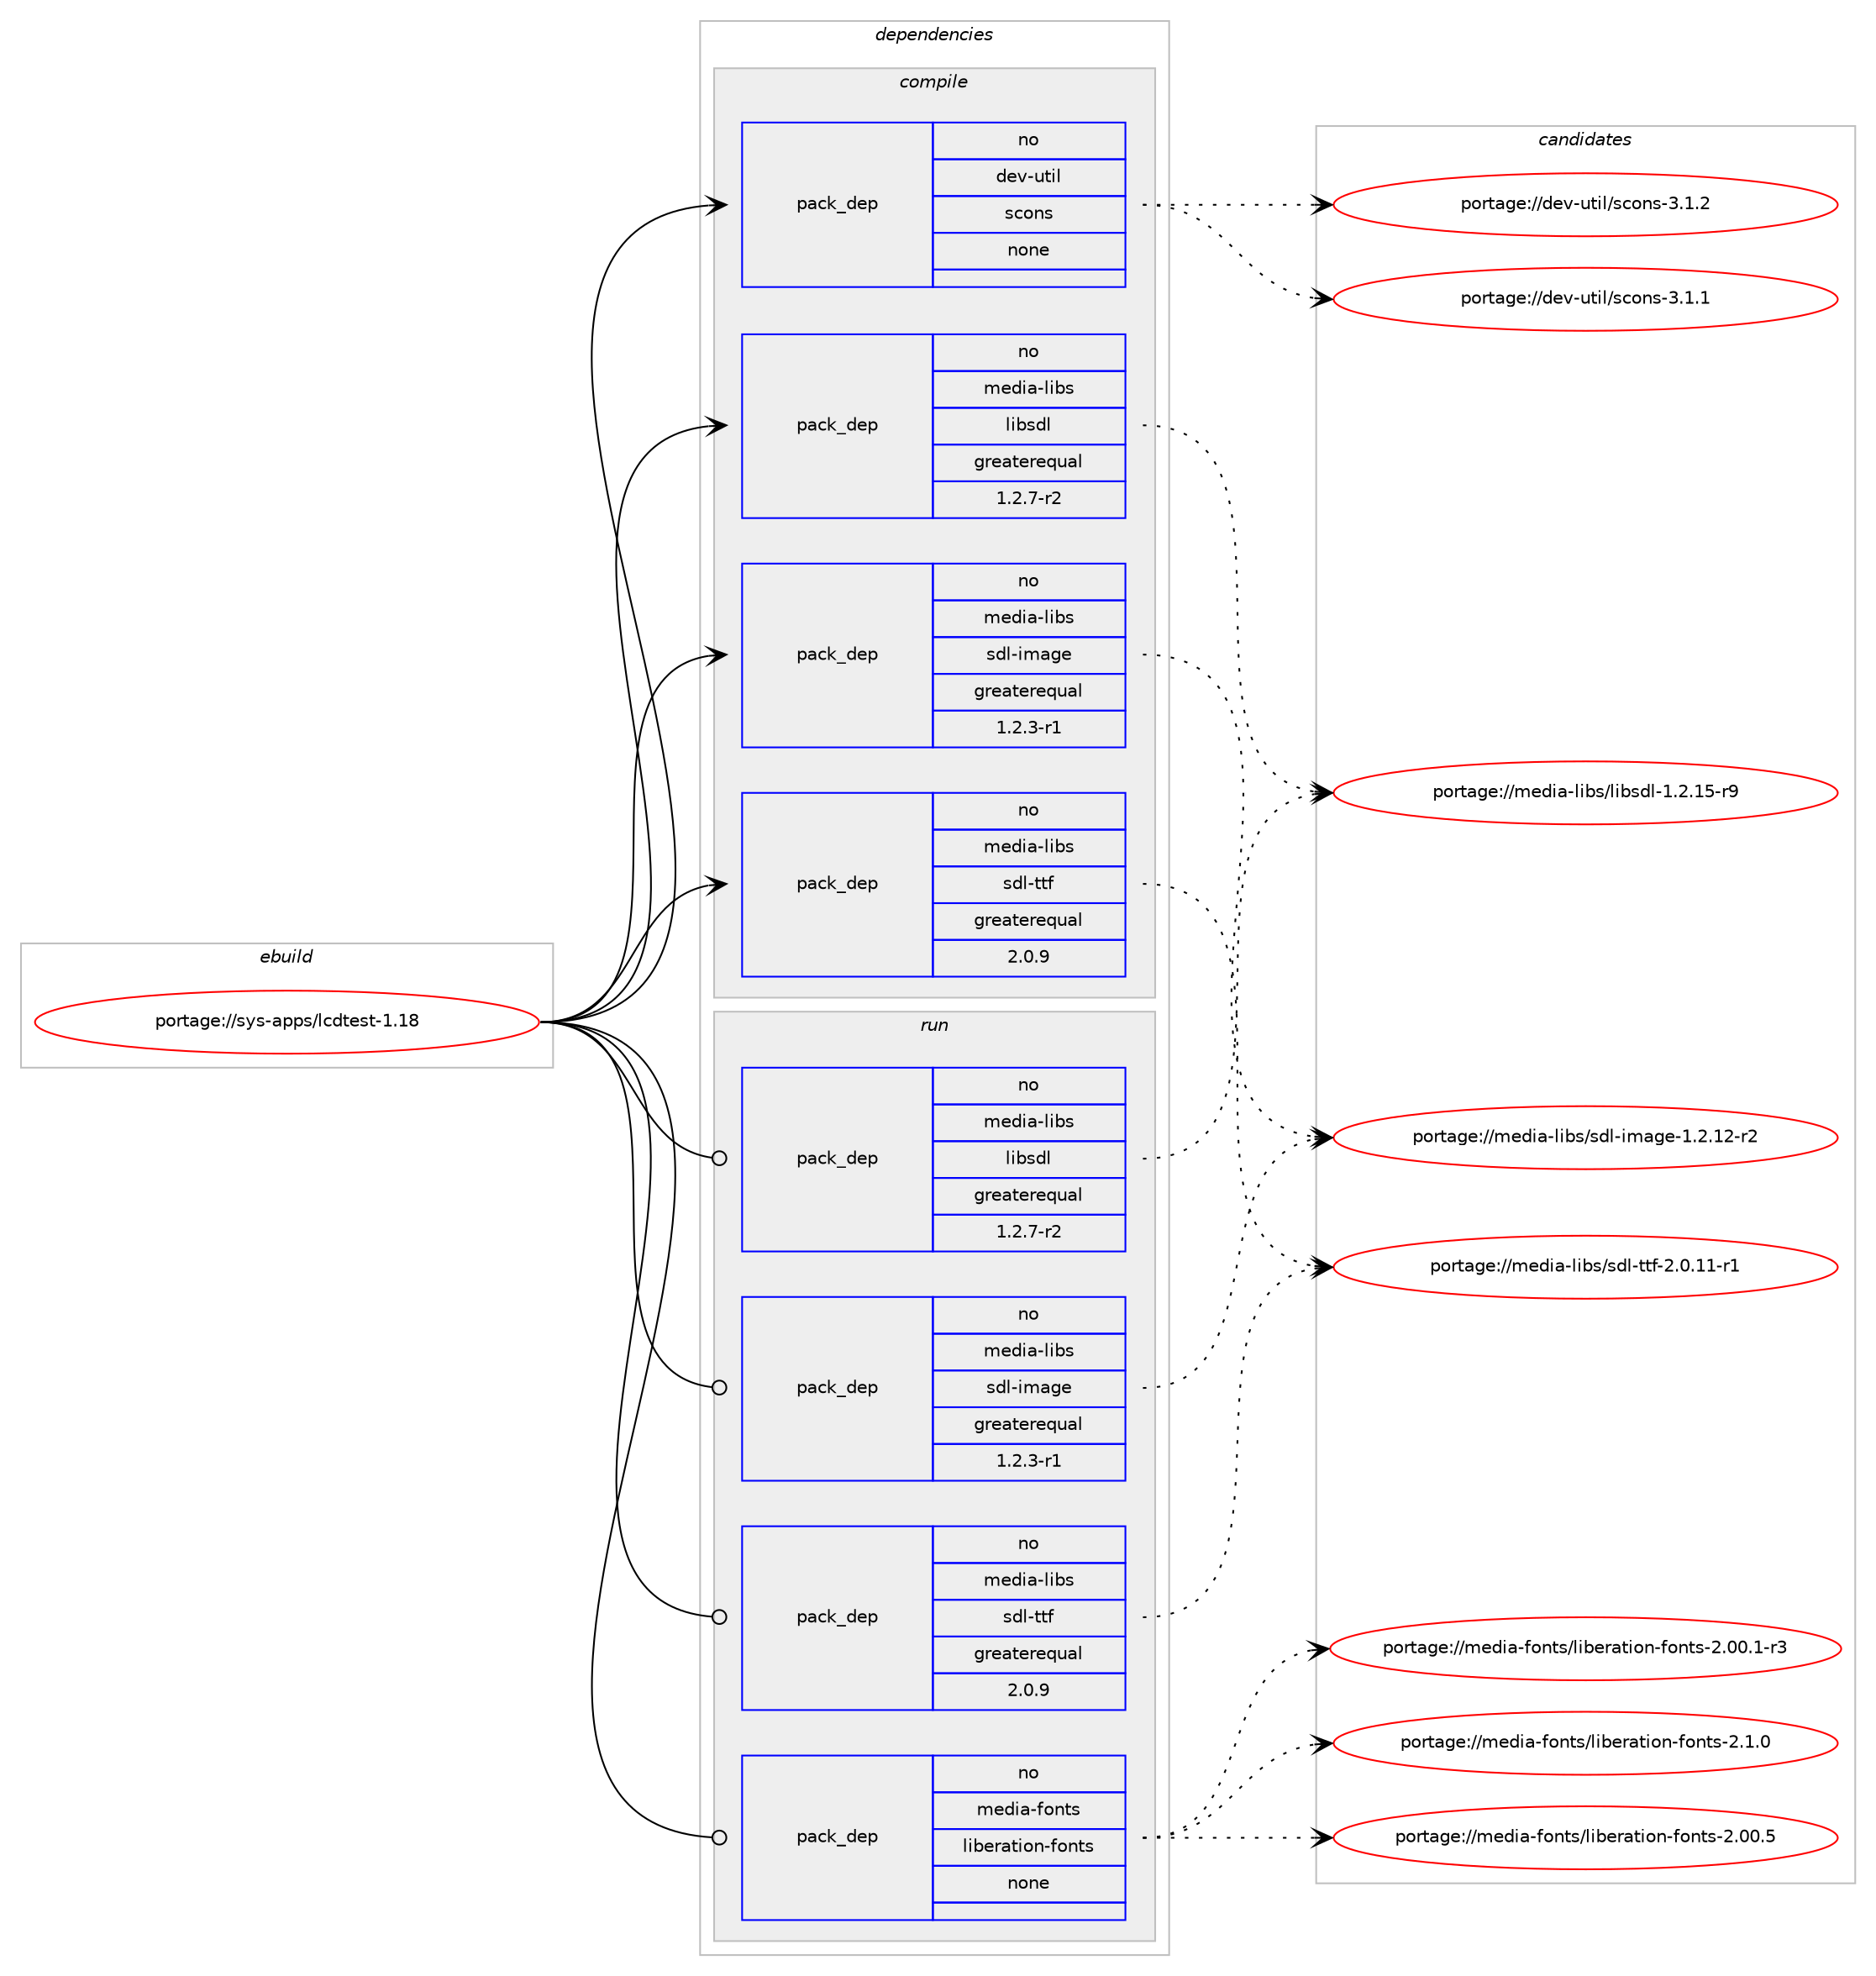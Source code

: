 digraph prolog {

# *************
# Graph options
# *************

newrank=true;
concentrate=true;
compound=true;
graph [rankdir=LR,fontname=Helvetica,fontsize=10,ranksep=1.5];#, ranksep=2.5, nodesep=0.2];
edge  [arrowhead=vee];
node  [fontname=Helvetica,fontsize=10];

# **********
# The ebuild
# **********

subgraph cluster_leftcol {
color=gray;
rank=same;
label=<<i>ebuild</i>>;
id [label="portage://sys-apps/lcdtest-1.18", color=red, width=4, href="../sys-apps/lcdtest-1.18.svg"];
}

# ****************
# The dependencies
# ****************

subgraph cluster_midcol {
color=gray;
label=<<i>dependencies</i>>;
subgraph cluster_compile {
fillcolor="#eeeeee";
style=filled;
label=<<i>compile</i>>;
subgraph pack48233 {
dependency63070 [label=<<TABLE BORDER="0" CELLBORDER="1" CELLSPACING="0" CELLPADDING="4" WIDTH="220"><TR><TD ROWSPAN="6" CELLPADDING="30">pack_dep</TD></TR><TR><TD WIDTH="110">no</TD></TR><TR><TD>dev-util</TD></TR><TR><TD>scons</TD></TR><TR><TD>none</TD></TR><TR><TD></TD></TR></TABLE>>, shape=none, color=blue];
}
id:e -> dependency63070:w [weight=20,style="solid",arrowhead="vee"];
subgraph pack48234 {
dependency63071 [label=<<TABLE BORDER="0" CELLBORDER="1" CELLSPACING="0" CELLPADDING="4" WIDTH="220"><TR><TD ROWSPAN="6" CELLPADDING="30">pack_dep</TD></TR><TR><TD WIDTH="110">no</TD></TR><TR><TD>media-libs</TD></TR><TR><TD>libsdl</TD></TR><TR><TD>greaterequal</TD></TR><TR><TD>1.2.7-r2</TD></TR></TABLE>>, shape=none, color=blue];
}
id:e -> dependency63071:w [weight=20,style="solid",arrowhead="vee"];
subgraph pack48235 {
dependency63072 [label=<<TABLE BORDER="0" CELLBORDER="1" CELLSPACING="0" CELLPADDING="4" WIDTH="220"><TR><TD ROWSPAN="6" CELLPADDING="30">pack_dep</TD></TR><TR><TD WIDTH="110">no</TD></TR><TR><TD>media-libs</TD></TR><TR><TD>sdl-image</TD></TR><TR><TD>greaterequal</TD></TR><TR><TD>1.2.3-r1</TD></TR></TABLE>>, shape=none, color=blue];
}
id:e -> dependency63072:w [weight=20,style="solid",arrowhead="vee"];
subgraph pack48236 {
dependency63073 [label=<<TABLE BORDER="0" CELLBORDER="1" CELLSPACING="0" CELLPADDING="4" WIDTH="220"><TR><TD ROWSPAN="6" CELLPADDING="30">pack_dep</TD></TR><TR><TD WIDTH="110">no</TD></TR><TR><TD>media-libs</TD></TR><TR><TD>sdl-ttf</TD></TR><TR><TD>greaterequal</TD></TR><TR><TD>2.0.9</TD></TR></TABLE>>, shape=none, color=blue];
}
id:e -> dependency63073:w [weight=20,style="solid",arrowhead="vee"];
}
subgraph cluster_compileandrun {
fillcolor="#eeeeee";
style=filled;
label=<<i>compile and run</i>>;
}
subgraph cluster_run {
fillcolor="#eeeeee";
style=filled;
label=<<i>run</i>>;
subgraph pack48237 {
dependency63074 [label=<<TABLE BORDER="0" CELLBORDER="1" CELLSPACING="0" CELLPADDING="4" WIDTH="220"><TR><TD ROWSPAN="6" CELLPADDING="30">pack_dep</TD></TR><TR><TD WIDTH="110">no</TD></TR><TR><TD>media-fonts</TD></TR><TR><TD>liberation-fonts</TD></TR><TR><TD>none</TD></TR><TR><TD></TD></TR></TABLE>>, shape=none, color=blue];
}
id:e -> dependency63074:w [weight=20,style="solid",arrowhead="odot"];
subgraph pack48238 {
dependency63075 [label=<<TABLE BORDER="0" CELLBORDER="1" CELLSPACING="0" CELLPADDING="4" WIDTH="220"><TR><TD ROWSPAN="6" CELLPADDING="30">pack_dep</TD></TR><TR><TD WIDTH="110">no</TD></TR><TR><TD>media-libs</TD></TR><TR><TD>libsdl</TD></TR><TR><TD>greaterequal</TD></TR><TR><TD>1.2.7-r2</TD></TR></TABLE>>, shape=none, color=blue];
}
id:e -> dependency63075:w [weight=20,style="solid",arrowhead="odot"];
subgraph pack48239 {
dependency63076 [label=<<TABLE BORDER="0" CELLBORDER="1" CELLSPACING="0" CELLPADDING="4" WIDTH="220"><TR><TD ROWSPAN="6" CELLPADDING="30">pack_dep</TD></TR><TR><TD WIDTH="110">no</TD></TR><TR><TD>media-libs</TD></TR><TR><TD>sdl-image</TD></TR><TR><TD>greaterequal</TD></TR><TR><TD>1.2.3-r1</TD></TR></TABLE>>, shape=none, color=blue];
}
id:e -> dependency63076:w [weight=20,style="solid",arrowhead="odot"];
subgraph pack48240 {
dependency63077 [label=<<TABLE BORDER="0" CELLBORDER="1" CELLSPACING="0" CELLPADDING="4" WIDTH="220"><TR><TD ROWSPAN="6" CELLPADDING="30">pack_dep</TD></TR><TR><TD WIDTH="110">no</TD></TR><TR><TD>media-libs</TD></TR><TR><TD>sdl-ttf</TD></TR><TR><TD>greaterequal</TD></TR><TR><TD>2.0.9</TD></TR></TABLE>>, shape=none, color=blue];
}
id:e -> dependency63077:w [weight=20,style="solid",arrowhead="odot"];
}
}

# **************
# The candidates
# **************

subgraph cluster_choices {
rank=same;
color=gray;
label=<<i>candidates</i>>;

subgraph choice48233 {
color=black;
nodesep=1;
choice100101118451171161051084711599111110115455146494650 [label="portage://dev-util/scons-3.1.2", color=red, width=4,href="../dev-util/scons-3.1.2.svg"];
choice100101118451171161051084711599111110115455146494649 [label="portage://dev-util/scons-3.1.1", color=red, width=4,href="../dev-util/scons-3.1.1.svg"];
dependency63070:e -> choice100101118451171161051084711599111110115455146494650:w [style=dotted,weight="100"];
dependency63070:e -> choice100101118451171161051084711599111110115455146494649:w [style=dotted,weight="100"];
}
subgraph choice48234 {
color=black;
nodesep=1;
choice1091011001059745108105981154710810598115100108454946504649534511457 [label="portage://media-libs/libsdl-1.2.15-r9", color=red, width=4,href="../media-libs/libsdl-1.2.15-r9.svg"];
dependency63071:e -> choice1091011001059745108105981154710810598115100108454946504649534511457:w [style=dotted,weight="100"];
}
subgraph choice48235 {
color=black;
nodesep=1;
choice109101100105974510810598115471151001084510510997103101454946504649504511450 [label="portage://media-libs/sdl-image-1.2.12-r2", color=red, width=4,href="../media-libs/sdl-image-1.2.12-r2.svg"];
dependency63072:e -> choice109101100105974510810598115471151001084510510997103101454946504649504511450:w [style=dotted,weight="100"];
}
subgraph choice48236 {
color=black;
nodesep=1;
choice1091011001059745108105981154711510010845116116102455046484649494511449 [label="portage://media-libs/sdl-ttf-2.0.11-r1", color=red, width=4,href="../media-libs/sdl-ttf-2.0.11-r1.svg"];
dependency63073:e -> choice1091011001059745108105981154711510010845116116102455046484649494511449:w [style=dotted,weight="100"];
}
subgraph choice48237 {
color=black;
nodesep=1;
choice109101100105974510211111011611547108105981011149711610511111045102111110116115455046494648 [label="portage://media-fonts/liberation-fonts-2.1.0", color=red, width=4,href="../media-fonts/liberation-fonts-2.1.0.svg"];
choice10910110010597451021111101161154710810598101114971161051111104510211111011611545504648484653 [label="portage://media-fonts/liberation-fonts-2.00.5", color=red, width=4,href="../media-fonts/liberation-fonts-2.00.5.svg"];
choice109101100105974510211111011611547108105981011149711610511111045102111110116115455046484846494511451 [label="portage://media-fonts/liberation-fonts-2.00.1-r3", color=red, width=4,href="../media-fonts/liberation-fonts-2.00.1-r3.svg"];
dependency63074:e -> choice109101100105974510211111011611547108105981011149711610511111045102111110116115455046494648:w [style=dotted,weight="100"];
dependency63074:e -> choice10910110010597451021111101161154710810598101114971161051111104510211111011611545504648484653:w [style=dotted,weight="100"];
dependency63074:e -> choice109101100105974510211111011611547108105981011149711610511111045102111110116115455046484846494511451:w [style=dotted,weight="100"];
}
subgraph choice48238 {
color=black;
nodesep=1;
choice1091011001059745108105981154710810598115100108454946504649534511457 [label="portage://media-libs/libsdl-1.2.15-r9", color=red, width=4,href="../media-libs/libsdl-1.2.15-r9.svg"];
dependency63075:e -> choice1091011001059745108105981154710810598115100108454946504649534511457:w [style=dotted,weight="100"];
}
subgraph choice48239 {
color=black;
nodesep=1;
choice109101100105974510810598115471151001084510510997103101454946504649504511450 [label="portage://media-libs/sdl-image-1.2.12-r2", color=red, width=4,href="../media-libs/sdl-image-1.2.12-r2.svg"];
dependency63076:e -> choice109101100105974510810598115471151001084510510997103101454946504649504511450:w [style=dotted,weight="100"];
}
subgraph choice48240 {
color=black;
nodesep=1;
choice1091011001059745108105981154711510010845116116102455046484649494511449 [label="portage://media-libs/sdl-ttf-2.0.11-r1", color=red, width=4,href="../media-libs/sdl-ttf-2.0.11-r1.svg"];
dependency63077:e -> choice1091011001059745108105981154711510010845116116102455046484649494511449:w [style=dotted,weight="100"];
}
}

}
